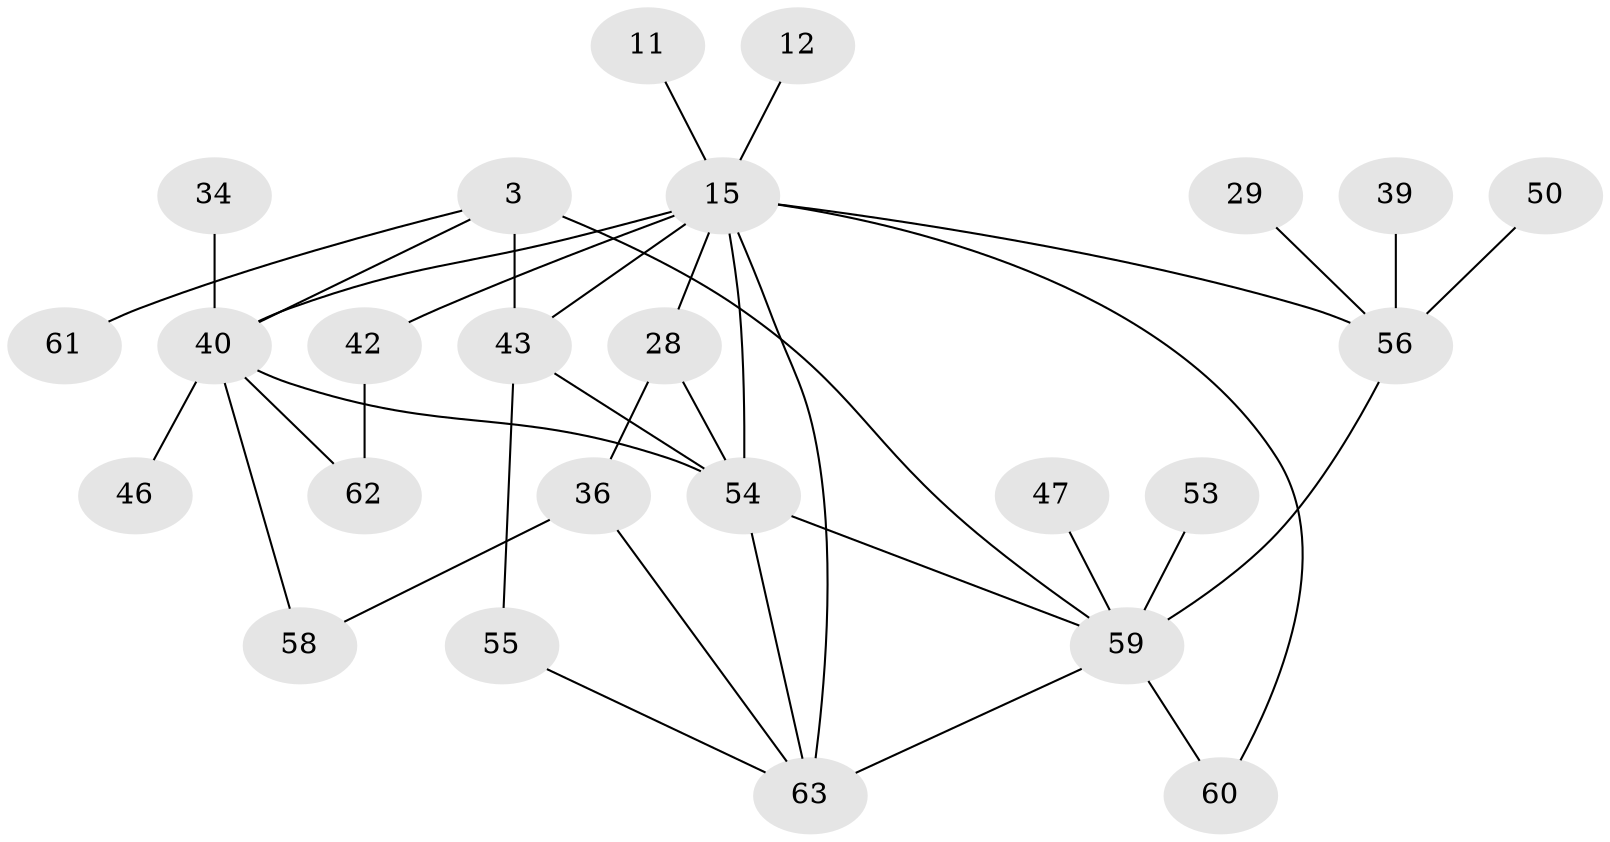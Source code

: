 // original degree distribution, {6: 0.015873015873015872, 4: 0.25396825396825395, 8: 0.015873015873015872, 7: 0.031746031746031744, 3: 0.1746031746031746, 5: 0.047619047619047616, 1: 0.19047619047619047, 2: 0.2698412698412698}
// Generated by graph-tools (version 1.1) at 2025/45/03/04/25 21:45:43]
// undirected, 25 vertices, 37 edges
graph export_dot {
graph [start="1"]
  node [color=gray90,style=filled];
  3;
  11;
  12;
  15 [super="+13+5"];
  28 [super="+22"];
  29;
  34;
  36;
  39;
  40 [super="+4+9+25"];
  42 [super="+23"];
  43 [super="+35+8"];
  46;
  47 [super="+45"];
  50 [super="+30"];
  53;
  54 [super="+20+16+52+48"];
  55;
  56 [super="+10+49"];
  58 [super="+51"];
  59 [super="+14+37+41"];
  60;
  61;
  62;
  63 [super="+57"];
  3 -- 61;
  3 -- 43 [weight=3];
  3 -- 40 [weight=2];
  3 -- 59 [weight=2];
  11 -- 15;
  12 -- 15;
  15 -- 54 [weight=2];
  15 -- 40 [weight=2];
  15 -- 28;
  15 -- 43 [weight=3];
  15 -- 42 [weight=2];
  15 -- 60;
  15 -- 56 [weight=3];
  15 -- 63 [weight=2];
  28 -- 36 [weight=2];
  28 -- 54 [weight=2];
  29 -- 56;
  34 -- 40;
  36 -- 63;
  36 -- 58;
  39 -- 56;
  40 -- 46;
  40 -- 58;
  40 -- 62;
  40 -- 54 [weight=2];
  42 -- 62;
  43 -- 55;
  43 -- 54 [weight=2];
  47 -- 59;
  50 -- 56;
  53 -- 59;
  54 -- 59;
  54 -- 63;
  55 -- 63;
  56 -- 59 [weight=3];
  59 -- 60;
  59 -- 63;
}
